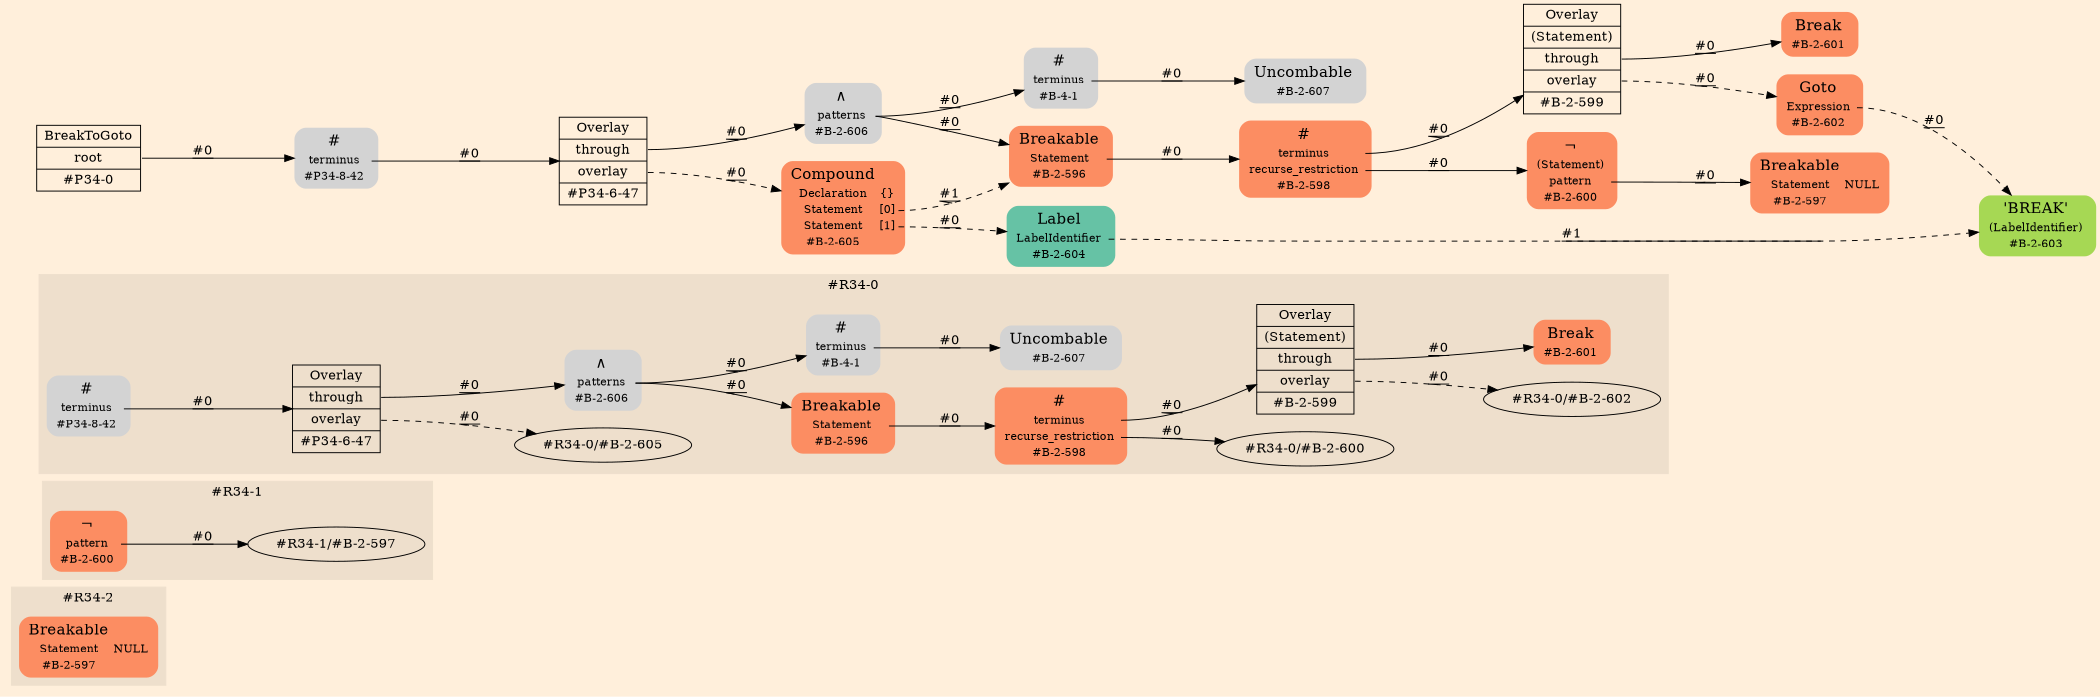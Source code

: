 digraph Inferno {
graph [
rankdir = "LR"
ranksep = 1.0
size = "14,20"
bgcolor = antiquewhite1
color = black
fontcolor = black
];
node [
];
subgraph "cluster#R34-2" {
label = "#R34-2"
style = "filled"
color = antiquewhite2
"#R34-2/#B-2-597" [
shape = "plaintext"
fillcolor = "/set28/2"
label = <<TABLE BORDER="0" CELLBORDER="0" CELLSPACING="0">
 <TR>
  <TD><FONT POINT-SIZE="16.0">Breakable</FONT></TD>
  <TD></TD>
 </TR>
 <TR>
  <TD>Statement</TD>
  <TD PORT="port0">NULL</TD>
 </TR>
 <TR>
  <TD>#B-2-597</TD>
  <TD PORT="port1"></TD>
 </TR>
</TABLE>>
style = "rounded,filled"
fontsize = "12"
];
}
subgraph "cluster#R34-1" {
label = "#R34-1"
style = "filled"
color = antiquewhite2
"#R34-1/#B-2-600" [
shape = "plaintext"
fillcolor = "/set28/2"
label = <<TABLE BORDER="0" CELLBORDER="0" CELLSPACING="0">
 <TR>
  <TD><FONT POINT-SIZE="16.0">¬</FONT></TD>
  <TD></TD>
 </TR>
 <TR>
  <TD>pattern</TD>
  <TD PORT="port0"></TD>
 </TR>
 <TR>
  <TD>#B-2-600</TD>
  <TD PORT="port1"></TD>
 </TR>
</TABLE>>
style = "rounded,filled"
fontsize = "12"
];
"#R34-1/#B-2-600":port0 -> "#R34-1/#B-2-597" [style="solid"
label = "#0"
decorate = true
color = black
fontcolor = black
];
}
subgraph "cluster#R34-0" {
label = "#R34-0"
style = "filled"
color = antiquewhite2
"#R34-0/#B-2-607" [
shape = "plaintext"
label = <<TABLE BORDER="0" CELLBORDER="0" CELLSPACING="0">
 <TR>
  <TD><FONT POINT-SIZE="16.0">Uncombable</FONT></TD>
  <TD></TD>
 </TR>
 <TR>
  <TD>#B-2-607</TD>
  <TD PORT="port0"></TD>
 </TR>
</TABLE>>
style = "rounded,filled"
fontsize = "12"
];
"#R34-0/#B-2-596" [
shape = "plaintext"
fillcolor = "/set28/2"
label = <<TABLE BORDER="0" CELLBORDER="0" CELLSPACING="0">
 <TR>
  <TD><FONT POINT-SIZE="16.0">Breakable</FONT></TD>
  <TD></TD>
 </TR>
 <TR>
  <TD>Statement</TD>
  <TD PORT="port0"></TD>
 </TR>
 <TR>
  <TD>#B-2-596</TD>
  <TD PORT="port1"></TD>
 </TR>
</TABLE>>
style = "rounded,filled"
fontsize = "12"
];
"#R34-0/#B-4-1" [
shape = "plaintext"
label = <<TABLE BORDER="0" CELLBORDER="0" CELLSPACING="0">
 <TR>
  <TD><FONT POINT-SIZE="16.0">#</FONT></TD>
  <TD></TD>
 </TR>
 <TR>
  <TD>terminus</TD>
  <TD PORT="port0"></TD>
 </TR>
 <TR>
  <TD>#B-4-1</TD>
  <TD PORT="port1"></TD>
 </TR>
</TABLE>>
style = "rounded,filled"
fontsize = "12"
];
"#R34-0/#B-2-601" [
shape = "plaintext"
fillcolor = "/set28/2"
label = <<TABLE BORDER="0" CELLBORDER="0" CELLSPACING="0">
 <TR>
  <TD><FONT POINT-SIZE="16.0">Break</FONT></TD>
  <TD></TD>
 </TR>
 <TR>
  <TD>#B-2-601</TD>
  <TD PORT="port0"></TD>
 </TR>
</TABLE>>
style = "rounded,filled"
fontsize = "12"
];
"#R34-0/#P34-8-42" [
shape = "plaintext"
label = <<TABLE BORDER="0" CELLBORDER="0" CELLSPACING="0">
 <TR>
  <TD><FONT POINT-SIZE="16.0">#</FONT></TD>
  <TD></TD>
 </TR>
 <TR>
  <TD>terminus</TD>
  <TD PORT="port0"></TD>
 </TR>
 <TR>
  <TD>#P34-8-42</TD>
  <TD PORT="port1"></TD>
 </TR>
</TABLE>>
style = "rounded,filled"
fontsize = "12"
];
"#R34-0/#B-2-598" [
shape = "plaintext"
fillcolor = "/set28/2"
label = <<TABLE BORDER="0" CELLBORDER="0" CELLSPACING="0">
 <TR>
  <TD><FONT POINT-SIZE="16.0">#</FONT></TD>
  <TD></TD>
 </TR>
 <TR>
  <TD>terminus</TD>
  <TD PORT="port0"></TD>
 </TR>
 <TR>
  <TD>recurse_restriction</TD>
  <TD PORT="port1"></TD>
 </TR>
 <TR>
  <TD>#B-2-598</TD>
  <TD PORT="port2"></TD>
 </TR>
</TABLE>>
style = "rounded,filled"
fontsize = "12"
];
"#R34-0/#B-2-599" [
shape = "record"
fillcolor = antiquewhite2
label = "<fixed> Overlay | <port0> (Statement) | <port1> through | <port2> overlay | <port3> #B-2-599"
style = "filled"
fontsize = "14"
color = black
fontcolor = black
];
"#R34-0/#P34-6-47" [
shape = "record"
fillcolor = antiquewhite2
label = "<fixed> Overlay | <port0> through | <port1> overlay | <port2> #P34-6-47"
style = "filled"
fontsize = "14"
color = black
fontcolor = black
];
"#R34-0/#B-2-606" [
shape = "plaintext"
label = <<TABLE BORDER="0" CELLBORDER="0" CELLSPACING="0">
 <TR>
  <TD><FONT POINT-SIZE="16.0">∧</FONT></TD>
  <TD></TD>
 </TR>
 <TR>
  <TD>patterns</TD>
  <TD PORT="port0"></TD>
 </TR>
 <TR>
  <TD>#B-2-606</TD>
  <TD PORT="port1"></TD>
 </TR>
</TABLE>>
style = "rounded,filled"
fontsize = "12"
];
"#R34-0/#B-2-596":port0 -> "#R34-0/#B-2-598" [style="solid"
label = "#0"
decorate = true
color = black
fontcolor = black
];
"#R34-0/#B-4-1":port0 -> "#R34-0/#B-2-607" [style="solid"
label = "#0"
decorate = true
color = black
fontcolor = black
];
"#R34-0/#P34-8-42":port0 -> "#R34-0/#P34-6-47" [style="solid"
label = "#0"
decorate = true
color = black
fontcolor = black
];
"#R34-0/#B-2-598":port0 -> "#R34-0/#B-2-599" [style="solid"
label = "#0"
decorate = true
color = black
fontcolor = black
];
"#R34-0/#B-2-598":port1 -> "#R34-0/#B-2-600" [style="solid"
label = "#0"
decorate = true
color = black
fontcolor = black
];
"#R34-0/#B-2-599":port1 -> "#R34-0/#B-2-601" [style="solid"
label = "#0"
decorate = true
color = black
fontcolor = black
];
"#R34-0/#B-2-599":port2 -> "#R34-0/#B-2-602" [style="dashed"
label = "#0"
decorate = true
color = black
fontcolor = black
];
"#R34-0/#P34-6-47":port0 -> "#R34-0/#B-2-606" [style="solid"
label = "#0"
decorate = true
color = black
fontcolor = black
];
"#R34-0/#P34-6-47":port1 -> "#R34-0/#B-2-605" [style="dashed"
label = "#0"
decorate = true
color = black
fontcolor = black
];
"#R34-0/#B-2-606":port0 -> "#R34-0/#B-2-596" [style="solid"
label = "#0"
decorate = true
color = black
fontcolor = black
];
"#R34-0/#B-2-606":port0 -> "#R34-0/#B-4-1" [style="solid"
label = "#0"
decorate = true
color = black
fontcolor = black
];
}
"CR#P34-0" [
shape = "record"
fillcolor = antiquewhite1
label = "<fixed> BreakToGoto | <port0> root | <port1> #P34-0"
style = "filled"
fontsize = "14"
color = black
fontcolor = black
];
"#P34-8-42" [
shape = "plaintext"
label = <<TABLE BORDER="0" CELLBORDER="0" CELLSPACING="0">
 <TR>
  <TD><FONT POINT-SIZE="16.0">#</FONT></TD>
  <TD></TD>
 </TR>
 <TR>
  <TD>terminus</TD>
  <TD PORT="port0"></TD>
 </TR>
 <TR>
  <TD>#P34-8-42</TD>
  <TD PORT="port1"></TD>
 </TR>
</TABLE>>
style = "rounded,filled"
fontsize = "12"
];
"#P34-6-47" [
shape = "record"
fillcolor = antiquewhite1
label = "<fixed> Overlay | <port0> through | <port1> overlay | <port2> #P34-6-47"
style = "filled"
fontsize = "14"
color = black
fontcolor = black
];
"#B-2-606" [
shape = "plaintext"
label = <<TABLE BORDER="0" CELLBORDER="0" CELLSPACING="0">
 <TR>
  <TD><FONT POINT-SIZE="16.0">∧</FONT></TD>
  <TD></TD>
 </TR>
 <TR>
  <TD>patterns</TD>
  <TD PORT="port0"></TD>
 </TR>
 <TR>
  <TD>#B-2-606</TD>
  <TD PORT="port1"></TD>
 </TR>
</TABLE>>
style = "rounded,filled"
fontsize = "12"
];
"#B-2-596" [
shape = "plaintext"
fillcolor = "/set28/2"
label = <<TABLE BORDER="0" CELLBORDER="0" CELLSPACING="0">
 <TR>
  <TD><FONT POINT-SIZE="16.0">Breakable</FONT></TD>
  <TD></TD>
 </TR>
 <TR>
  <TD>Statement</TD>
  <TD PORT="port0"></TD>
 </TR>
 <TR>
  <TD>#B-2-596</TD>
  <TD PORT="port1"></TD>
 </TR>
</TABLE>>
style = "rounded,filled"
fontsize = "12"
];
"#B-2-598" [
shape = "plaintext"
fillcolor = "/set28/2"
label = <<TABLE BORDER="0" CELLBORDER="0" CELLSPACING="0">
 <TR>
  <TD><FONT POINT-SIZE="16.0">#</FONT></TD>
  <TD></TD>
 </TR>
 <TR>
  <TD>terminus</TD>
  <TD PORT="port0"></TD>
 </TR>
 <TR>
  <TD>recurse_restriction</TD>
  <TD PORT="port1"></TD>
 </TR>
 <TR>
  <TD>#B-2-598</TD>
  <TD PORT="port2"></TD>
 </TR>
</TABLE>>
style = "rounded,filled"
fontsize = "12"
];
"#B-2-599" [
shape = "record"
fillcolor = antiquewhite1
label = "<fixed> Overlay | <port0> (Statement) | <port1> through | <port2> overlay | <port3> #B-2-599"
style = "filled"
fontsize = "14"
color = black
fontcolor = black
];
"#B-2-601" [
shape = "plaintext"
fillcolor = "/set28/2"
label = <<TABLE BORDER="0" CELLBORDER="0" CELLSPACING="0">
 <TR>
  <TD><FONT POINT-SIZE="16.0">Break</FONT></TD>
  <TD></TD>
 </TR>
 <TR>
  <TD>#B-2-601</TD>
  <TD PORT="port0"></TD>
 </TR>
</TABLE>>
style = "rounded,filled"
fontsize = "12"
];
"#B-2-602" [
shape = "plaintext"
fillcolor = "/set28/2"
label = <<TABLE BORDER="0" CELLBORDER="0" CELLSPACING="0">
 <TR>
  <TD><FONT POINT-SIZE="16.0">Goto</FONT></TD>
  <TD></TD>
 </TR>
 <TR>
  <TD>Expression</TD>
  <TD PORT="port0"></TD>
 </TR>
 <TR>
  <TD>#B-2-602</TD>
  <TD PORT="port1"></TD>
 </TR>
</TABLE>>
style = "rounded,filled"
fontsize = "12"
];
"#B-2-603" [
shape = "plaintext"
fillcolor = "/set28/5"
label = <<TABLE BORDER="0" CELLBORDER="0" CELLSPACING="0">
 <TR>
  <TD><FONT POINT-SIZE="16.0">'BREAK'</FONT></TD>
  <TD></TD>
 </TR>
 <TR>
  <TD>(LabelIdentifier)</TD>
  <TD PORT="port0"></TD>
 </TR>
 <TR>
  <TD>#B-2-603</TD>
  <TD PORT="port1"></TD>
 </TR>
</TABLE>>
style = "rounded,filled"
fontsize = "12"
];
"#B-2-600" [
shape = "plaintext"
fillcolor = "/set28/2"
label = <<TABLE BORDER="0" CELLBORDER="0" CELLSPACING="0">
 <TR>
  <TD><FONT POINT-SIZE="16.0">¬</FONT></TD>
  <TD></TD>
 </TR>
 <TR>
  <TD>(Statement)</TD>
  <TD PORT="port0"></TD>
 </TR>
 <TR>
  <TD>pattern</TD>
  <TD PORT="port1"></TD>
 </TR>
 <TR>
  <TD>#B-2-600</TD>
  <TD PORT="port2"></TD>
 </TR>
</TABLE>>
style = "rounded,filled"
fontsize = "12"
];
"#B-2-597" [
shape = "plaintext"
fillcolor = "/set28/2"
label = <<TABLE BORDER="0" CELLBORDER="0" CELLSPACING="0">
 <TR>
  <TD><FONT POINT-SIZE="16.0">Breakable</FONT></TD>
  <TD></TD>
 </TR>
 <TR>
  <TD>Statement</TD>
  <TD PORT="port0">NULL</TD>
 </TR>
 <TR>
  <TD>#B-2-597</TD>
  <TD PORT="port1"></TD>
 </TR>
</TABLE>>
style = "rounded,filled"
fontsize = "12"
];
"#B-4-1" [
shape = "plaintext"
label = <<TABLE BORDER="0" CELLBORDER="0" CELLSPACING="0">
 <TR>
  <TD><FONT POINT-SIZE="16.0">#</FONT></TD>
  <TD></TD>
 </TR>
 <TR>
  <TD>terminus</TD>
  <TD PORT="port0"></TD>
 </TR>
 <TR>
  <TD>#B-4-1</TD>
  <TD PORT="port1"></TD>
 </TR>
</TABLE>>
style = "rounded,filled"
fontsize = "12"
];
"#B-2-607" [
shape = "plaintext"
label = <<TABLE BORDER="0" CELLBORDER="0" CELLSPACING="0">
 <TR>
  <TD><FONT POINT-SIZE="16.0">Uncombable</FONT></TD>
  <TD></TD>
 </TR>
 <TR>
  <TD>#B-2-607</TD>
  <TD PORT="port0"></TD>
 </TR>
</TABLE>>
style = "rounded,filled"
fontsize = "12"
];
"#B-2-605" [
shape = "plaintext"
fillcolor = "/set28/2"
label = <<TABLE BORDER="0" CELLBORDER="0" CELLSPACING="0">
 <TR>
  <TD><FONT POINT-SIZE="16.0">Compound</FONT></TD>
  <TD></TD>
 </TR>
 <TR>
  <TD>Declaration</TD>
  <TD PORT="port0">{}</TD>
 </TR>
 <TR>
  <TD>Statement</TD>
  <TD PORT="port1">[0]</TD>
 </TR>
 <TR>
  <TD>Statement</TD>
  <TD PORT="port2">[1]</TD>
 </TR>
 <TR>
  <TD>#B-2-605</TD>
  <TD PORT="port3"></TD>
 </TR>
</TABLE>>
style = "rounded,filled"
fontsize = "12"
];
"#B-2-604" [
shape = "plaintext"
fillcolor = "/set28/1"
label = <<TABLE BORDER="0" CELLBORDER="0" CELLSPACING="0">
 <TR>
  <TD><FONT POINT-SIZE="16.0">Label</FONT></TD>
  <TD></TD>
 </TR>
 <TR>
  <TD>LabelIdentifier</TD>
  <TD PORT="port0"></TD>
 </TR>
 <TR>
  <TD>#B-2-604</TD>
  <TD PORT="port1"></TD>
 </TR>
</TABLE>>
style = "rounded,filled"
fontsize = "12"
];
"CR#P34-0":port0 -> "#P34-8-42" [style="solid"
label = "#0"
decorate = true
color = black
fontcolor = black
];
"#P34-8-42":port0 -> "#P34-6-47" [style="solid"
label = "#0"
decorate = true
color = black
fontcolor = black
];
"#P34-6-47":port0 -> "#B-2-606" [style="solid"
label = "#0"
decorate = true
color = black
fontcolor = black
];
"#P34-6-47":port1 -> "#B-2-605" [style="dashed"
label = "#0"
decorate = true
color = black
fontcolor = black
];
"#B-2-606":port0 -> "#B-2-596" [style="solid"
label = "#0"
decorate = true
color = black
fontcolor = black
];
"#B-2-606":port0 -> "#B-4-1" [style="solid"
label = "#0"
decorate = true
color = black
fontcolor = black
];
"#B-2-596":port0 -> "#B-2-598" [style="solid"
label = "#0"
decorate = true
color = black
fontcolor = black
];
"#B-2-598":port0 -> "#B-2-599" [style="solid"
label = "#0"
decorate = true
color = black
fontcolor = black
];
"#B-2-598":port1 -> "#B-2-600" [style="solid"
label = "#0"
decorate = true
color = black
fontcolor = black
];
"#B-2-599":port1 -> "#B-2-601" [style="solid"
label = "#0"
decorate = true
color = black
fontcolor = black
];
"#B-2-599":port2 -> "#B-2-602" [style="dashed"
label = "#0"
decorate = true
color = black
fontcolor = black
];
"#B-2-602":port0 -> "#B-2-603" [style="dashed"
label = "#0"
decorate = true
color = black
fontcolor = black
];
"#B-2-600":port1 -> "#B-2-597" [style="solid"
label = "#0"
decorate = true
color = black
fontcolor = black
];
"#B-4-1":port0 -> "#B-2-607" [style="solid"
label = "#0"
decorate = true
color = black
fontcolor = black
];
"#B-2-605":port1 -> "#B-2-596" [style="dashed"
label = "#1"
decorate = true
color = black
fontcolor = black
];
"#B-2-605":port2 -> "#B-2-604" [style="dashed"
label = "#0"
decorate = true
color = black
fontcolor = black
];
"#B-2-604":port0 -> "#B-2-603" [style="dashed"
label = "#1"
decorate = true
color = black
fontcolor = black
];
}
